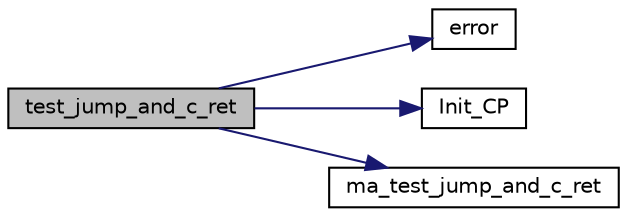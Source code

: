 digraph "test_jump_and_c_ret"
{
  edge [fontname="Helvetica",fontsize="10",labelfontname="Helvetica",labelfontsize="10"];
  node [fontname="Helvetica",fontsize="10",shape=record];
  rankdir="LR";
  Node1 [label="test_jump_and_c_ret",height=0.2,width=0.4,color="black", fillcolor="grey75", style="filled", fontcolor="black"];
  Node1 -> Node2 [color="midnightblue",fontsize="10",style="solid",fontname="Helvetica"];
  Node2 [label="error",height=0.2,width=0.4,color="black", fillcolor="white", style="filled",URL="$chkma_8c.html#a518288848eb2471573b6581060452931"];
  Node1 -> Node3 [color="midnightblue",fontsize="10",style="solid",fontname="Helvetica"];
  Node3 [label="Init_CP",height=0.2,width=0.4,color="black", fillcolor="white", style="filled",URL="$chkma_8c.html#a172941209fb638e181c03f334a8221e2"];
  Node1 -> Node4 [color="midnightblue",fontsize="10",style="solid",fontname="Helvetica"];
  Node4 [label="ma_test_jump_and_c_ret",height=0.2,width=0.4,color="black", fillcolor="white", style="filled",URL="$chkma_8c.html#a2123f72a1b32a1ca6964f0dfa08fcc75"];
}
